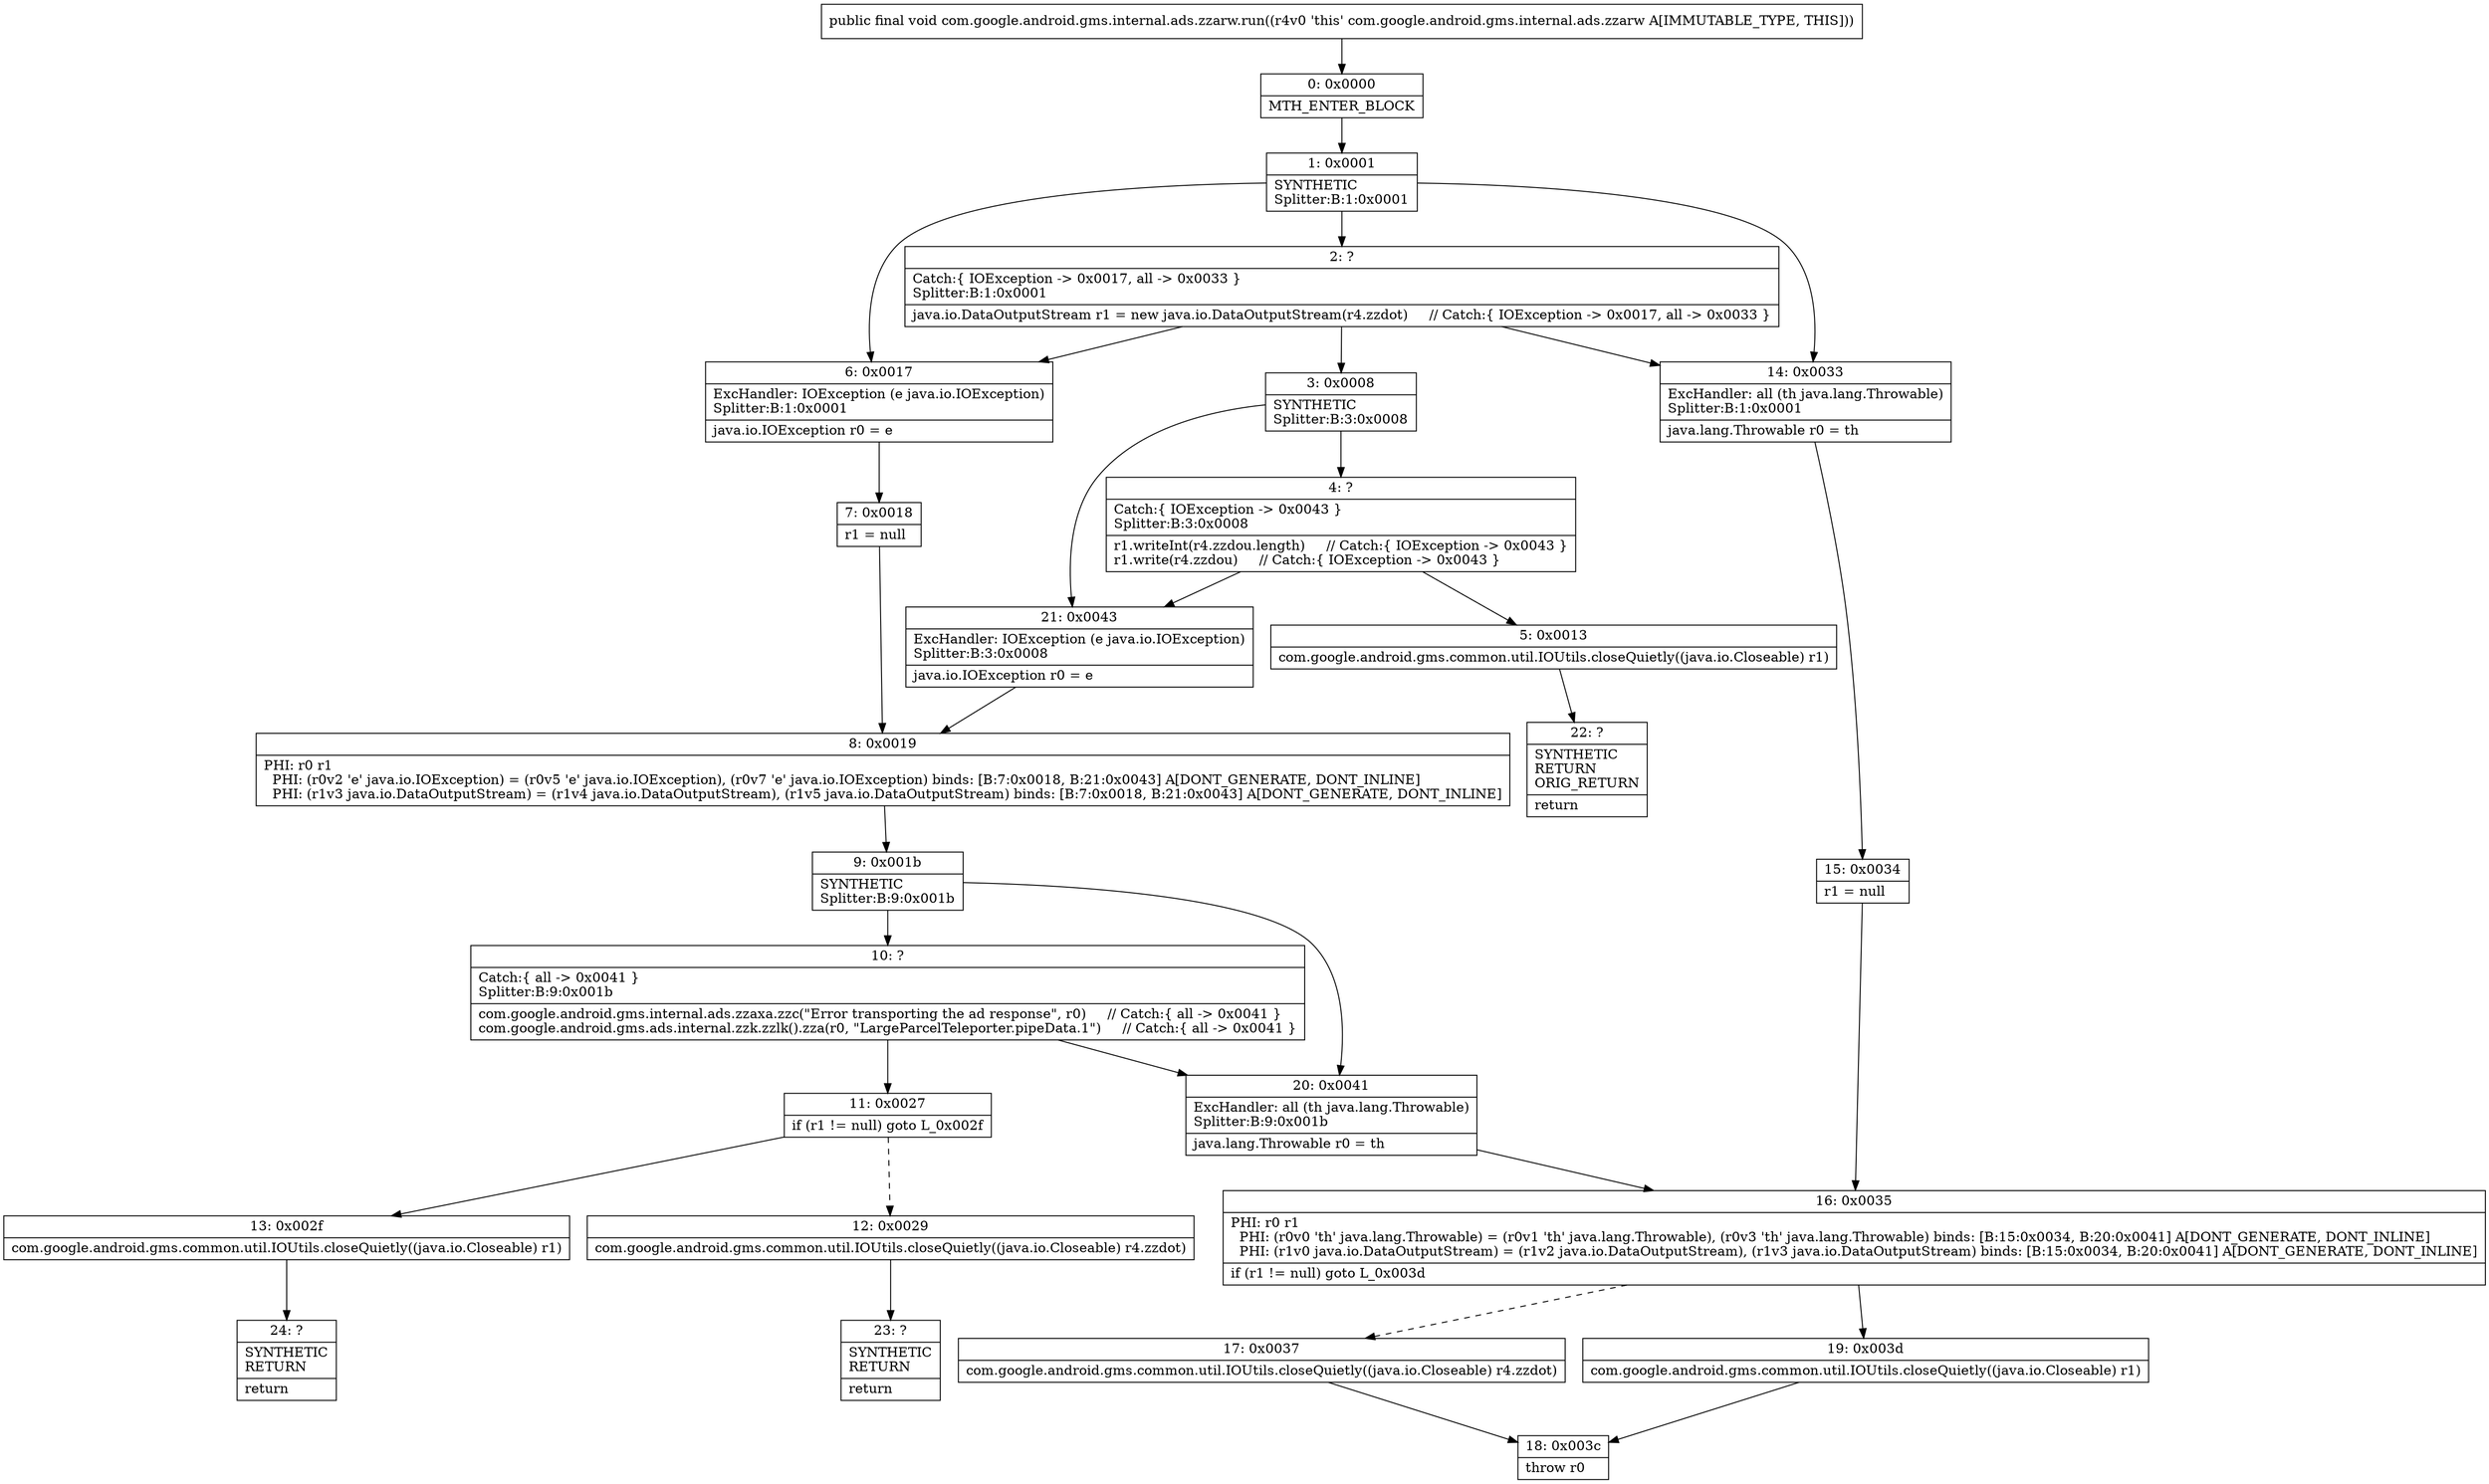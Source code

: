 digraph "CFG forcom.google.android.gms.internal.ads.zzarw.run()V" {
Node_0 [shape=record,label="{0\:\ 0x0000|MTH_ENTER_BLOCK\l}"];
Node_1 [shape=record,label="{1\:\ 0x0001|SYNTHETIC\lSplitter:B:1:0x0001\l}"];
Node_2 [shape=record,label="{2\:\ ?|Catch:\{ IOException \-\> 0x0017, all \-\> 0x0033 \}\lSplitter:B:1:0x0001\l|java.io.DataOutputStream r1 = new java.io.DataOutputStream(r4.zzdot)     \/\/ Catch:\{ IOException \-\> 0x0017, all \-\> 0x0033 \}\l}"];
Node_3 [shape=record,label="{3\:\ 0x0008|SYNTHETIC\lSplitter:B:3:0x0008\l}"];
Node_4 [shape=record,label="{4\:\ ?|Catch:\{ IOException \-\> 0x0043 \}\lSplitter:B:3:0x0008\l|r1.writeInt(r4.zzdou.length)     \/\/ Catch:\{ IOException \-\> 0x0043 \}\lr1.write(r4.zzdou)     \/\/ Catch:\{ IOException \-\> 0x0043 \}\l}"];
Node_5 [shape=record,label="{5\:\ 0x0013|com.google.android.gms.common.util.IOUtils.closeQuietly((java.io.Closeable) r1)\l}"];
Node_6 [shape=record,label="{6\:\ 0x0017|ExcHandler: IOException (e java.io.IOException)\lSplitter:B:1:0x0001\l|java.io.IOException r0 = e\l}"];
Node_7 [shape=record,label="{7\:\ 0x0018|r1 = null\l}"];
Node_8 [shape=record,label="{8\:\ 0x0019|PHI: r0 r1 \l  PHI: (r0v2 'e' java.io.IOException) = (r0v5 'e' java.io.IOException), (r0v7 'e' java.io.IOException) binds: [B:7:0x0018, B:21:0x0043] A[DONT_GENERATE, DONT_INLINE]\l  PHI: (r1v3 java.io.DataOutputStream) = (r1v4 java.io.DataOutputStream), (r1v5 java.io.DataOutputStream) binds: [B:7:0x0018, B:21:0x0043] A[DONT_GENERATE, DONT_INLINE]\l}"];
Node_9 [shape=record,label="{9\:\ 0x001b|SYNTHETIC\lSplitter:B:9:0x001b\l}"];
Node_10 [shape=record,label="{10\:\ ?|Catch:\{ all \-\> 0x0041 \}\lSplitter:B:9:0x001b\l|com.google.android.gms.internal.ads.zzaxa.zzc(\"Error transporting the ad response\", r0)     \/\/ Catch:\{ all \-\> 0x0041 \}\lcom.google.android.gms.ads.internal.zzk.zzlk().zza(r0, \"LargeParcelTeleporter.pipeData.1\")     \/\/ Catch:\{ all \-\> 0x0041 \}\l}"];
Node_11 [shape=record,label="{11\:\ 0x0027|if (r1 != null) goto L_0x002f\l}"];
Node_12 [shape=record,label="{12\:\ 0x0029|com.google.android.gms.common.util.IOUtils.closeQuietly((java.io.Closeable) r4.zzdot)\l}"];
Node_13 [shape=record,label="{13\:\ 0x002f|com.google.android.gms.common.util.IOUtils.closeQuietly((java.io.Closeable) r1)\l}"];
Node_14 [shape=record,label="{14\:\ 0x0033|ExcHandler: all (th java.lang.Throwable)\lSplitter:B:1:0x0001\l|java.lang.Throwable r0 = th\l}"];
Node_15 [shape=record,label="{15\:\ 0x0034|r1 = null\l}"];
Node_16 [shape=record,label="{16\:\ 0x0035|PHI: r0 r1 \l  PHI: (r0v0 'th' java.lang.Throwable) = (r0v1 'th' java.lang.Throwable), (r0v3 'th' java.lang.Throwable) binds: [B:15:0x0034, B:20:0x0041] A[DONT_GENERATE, DONT_INLINE]\l  PHI: (r1v0 java.io.DataOutputStream) = (r1v2 java.io.DataOutputStream), (r1v3 java.io.DataOutputStream) binds: [B:15:0x0034, B:20:0x0041] A[DONT_GENERATE, DONT_INLINE]\l|if (r1 != null) goto L_0x003d\l}"];
Node_17 [shape=record,label="{17\:\ 0x0037|com.google.android.gms.common.util.IOUtils.closeQuietly((java.io.Closeable) r4.zzdot)\l}"];
Node_18 [shape=record,label="{18\:\ 0x003c|throw r0\l}"];
Node_19 [shape=record,label="{19\:\ 0x003d|com.google.android.gms.common.util.IOUtils.closeQuietly((java.io.Closeable) r1)\l}"];
Node_20 [shape=record,label="{20\:\ 0x0041|ExcHandler: all (th java.lang.Throwable)\lSplitter:B:9:0x001b\l|java.lang.Throwable r0 = th\l}"];
Node_21 [shape=record,label="{21\:\ 0x0043|ExcHandler: IOException (e java.io.IOException)\lSplitter:B:3:0x0008\l|java.io.IOException r0 = e\l}"];
Node_22 [shape=record,label="{22\:\ ?|SYNTHETIC\lRETURN\lORIG_RETURN\l|return\l}"];
Node_23 [shape=record,label="{23\:\ ?|SYNTHETIC\lRETURN\l|return\l}"];
Node_24 [shape=record,label="{24\:\ ?|SYNTHETIC\lRETURN\l|return\l}"];
MethodNode[shape=record,label="{public final void com.google.android.gms.internal.ads.zzarw.run((r4v0 'this' com.google.android.gms.internal.ads.zzarw A[IMMUTABLE_TYPE, THIS])) }"];
MethodNode -> Node_0;
Node_0 -> Node_1;
Node_1 -> Node_2;
Node_1 -> Node_6;
Node_1 -> Node_14;
Node_2 -> Node_3;
Node_2 -> Node_6;
Node_2 -> Node_14;
Node_3 -> Node_4;
Node_3 -> Node_21;
Node_4 -> Node_5;
Node_4 -> Node_21;
Node_5 -> Node_22;
Node_6 -> Node_7;
Node_7 -> Node_8;
Node_8 -> Node_9;
Node_9 -> Node_10;
Node_9 -> Node_20;
Node_10 -> Node_11;
Node_10 -> Node_20;
Node_11 -> Node_12[style=dashed];
Node_11 -> Node_13;
Node_12 -> Node_23;
Node_13 -> Node_24;
Node_14 -> Node_15;
Node_15 -> Node_16;
Node_16 -> Node_17[style=dashed];
Node_16 -> Node_19;
Node_17 -> Node_18;
Node_19 -> Node_18;
Node_20 -> Node_16;
Node_21 -> Node_8;
}

